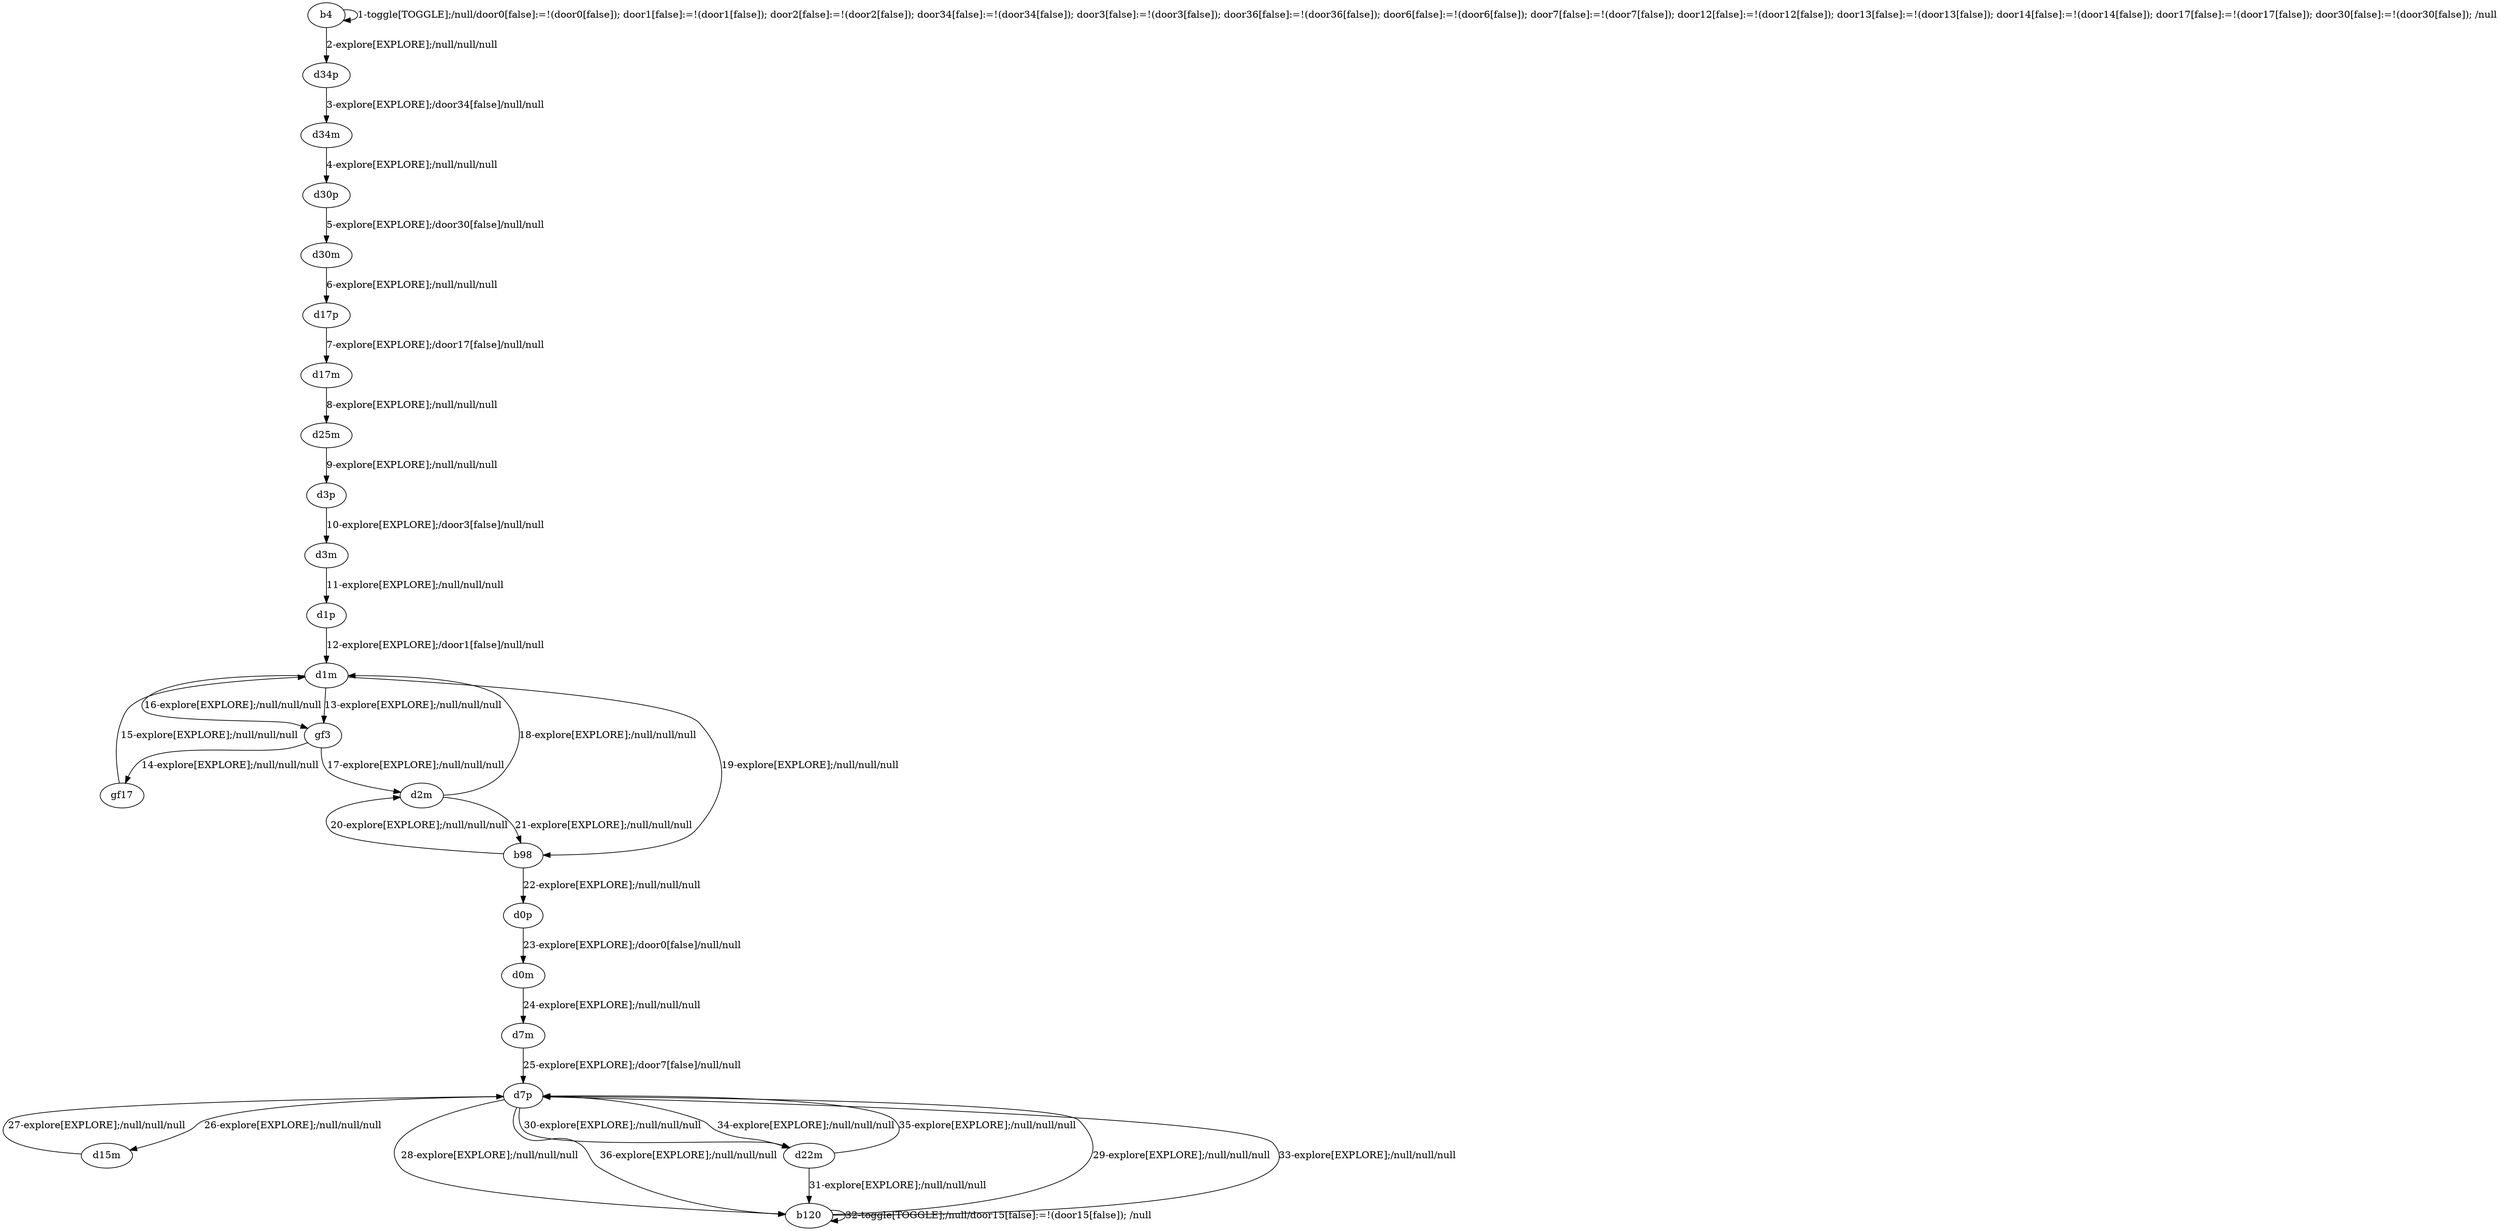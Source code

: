 # Total number of goals covered by this test: 1
# d22m --> d7p

digraph g {
"b4" -> "b4" [label = "1-toggle[TOGGLE];/null/door0[false]:=!(door0[false]); door1[false]:=!(door1[false]); door2[false]:=!(door2[false]); door34[false]:=!(door34[false]); door3[false]:=!(door3[false]); door36[false]:=!(door36[false]); door6[false]:=!(door6[false]); door7[false]:=!(door7[false]); door12[false]:=!(door12[false]); door13[false]:=!(door13[false]); door14[false]:=!(door14[false]); door17[false]:=!(door17[false]); door30[false]:=!(door30[false]); /null"];
"b4" -> "d34p" [label = "2-explore[EXPLORE];/null/null/null"];
"d34p" -> "d34m" [label = "3-explore[EXPLORE];/door34[false]/null/null"];
"d34m" -> "d30p" [label = "4-explore[EXPLORE];/null/null/null"];
"d30p" -> "d30m" [label = "5-explore[EXPLORE];/door30[false]/null/null"];
"d30m" -> "d17p" [label = "6-explore[EXPLORE];/null/null/null"];
"d17p" -> "d17m" [label = "7-explore[EXPLORE];/door17[false]/null/null"];
"d17m" -> "d25m" [label = "8-explore[EXPLORE];/null/null/null"];
"d25m" -> "d3p" [label = "9-explore[EXPLORE];/null/null/null"];
"d3p" -> "d3m" [label = "10-explore[EXPLORE];/door3[false]/null/null"];
"d3m" -> "d1p" [label = "11-explore[EXPLORE];/null/null/null"];
"d1p" -> "d1m" [label = "12-explore[EXPLORE];/door1[false]/null/null"];
"d1m" -> "gf3" [label = "13-explore[EXPLORE];/null/null/null"];
"gf3" -> "gf17" [label = "14-explore[EXPLORE];/null/null/null"];
"gf17" -> "d1m" [label = "15-explore[EXPLORE];/null/null/null"];
"d1m" -> "gf3" [label = "16-explore[EXPLORE];/null/null/null"];
"gf3" -> "d2m" [label = "17-explore[EXPLORE];/null/null/null"];
"d2m" -> "d1m" [label = "18-explore[EXPLORE];/null/null/null"];
"d1m" -> "b98" [label = "19-explore[EXPLORE];/null/null/null"];
"b98" -> "d2m" [label = "20-explore[EXPLORE];/null/null/null"];
"d2m" -> "b98" [label = "21-explore[EXPLORE];/null/null/null"];
"b98" -> "d0p" [label = "22-explore[EXPLORE];/null/null/null"];
"d0p" -> "d0m" [label = "23-explore[EXPLORE];/door0[false]/null/null"];
"d0m" -> "d7m" [label = "24-explore[EXPLORE];/null/null/null"];
"d7m" -> "d7p" [label = "25-explore[EXPLORE];/door7[false]/null/null"];
"d7p" -> "d15m" [label = "26-explore[EXPLORE];/null/null/null"];
"d15m" -> "d7p" [label = "27-explore[EXPLORE];/null/null/null"];
"d7p" -> "b120" [label = "28-explore[EXPLORE];/null/null/null"];
"b120" -> "d7p" [label = "29-explore[EXPLORE];/null/null/null"];
"d7p" -> "d22m" [label = "30-explore[EXPLORE];/null/null/null"];
"d22m" -> "b120" [label = "31-explore[EXPLORE];/null/null/null"];
"b120" -> "b120" [label = "32-toggle[TOGGLE];/null/door15[false]:=!(door15[false]); /null"];
"b120" -> "d7p" [label = "33-explore[EXPLORE];/null/null/null"];
"d7p" -> "d22m" [label = "34-explore[EXPLORE];/null/null/null"];
"d22m" -> "d7p" [label = "35-explore[EXPLORE];/null/null/null"];
"d7p" -> "b120" [label = "36-explore[EXPLORE];/null/null/null"];
}